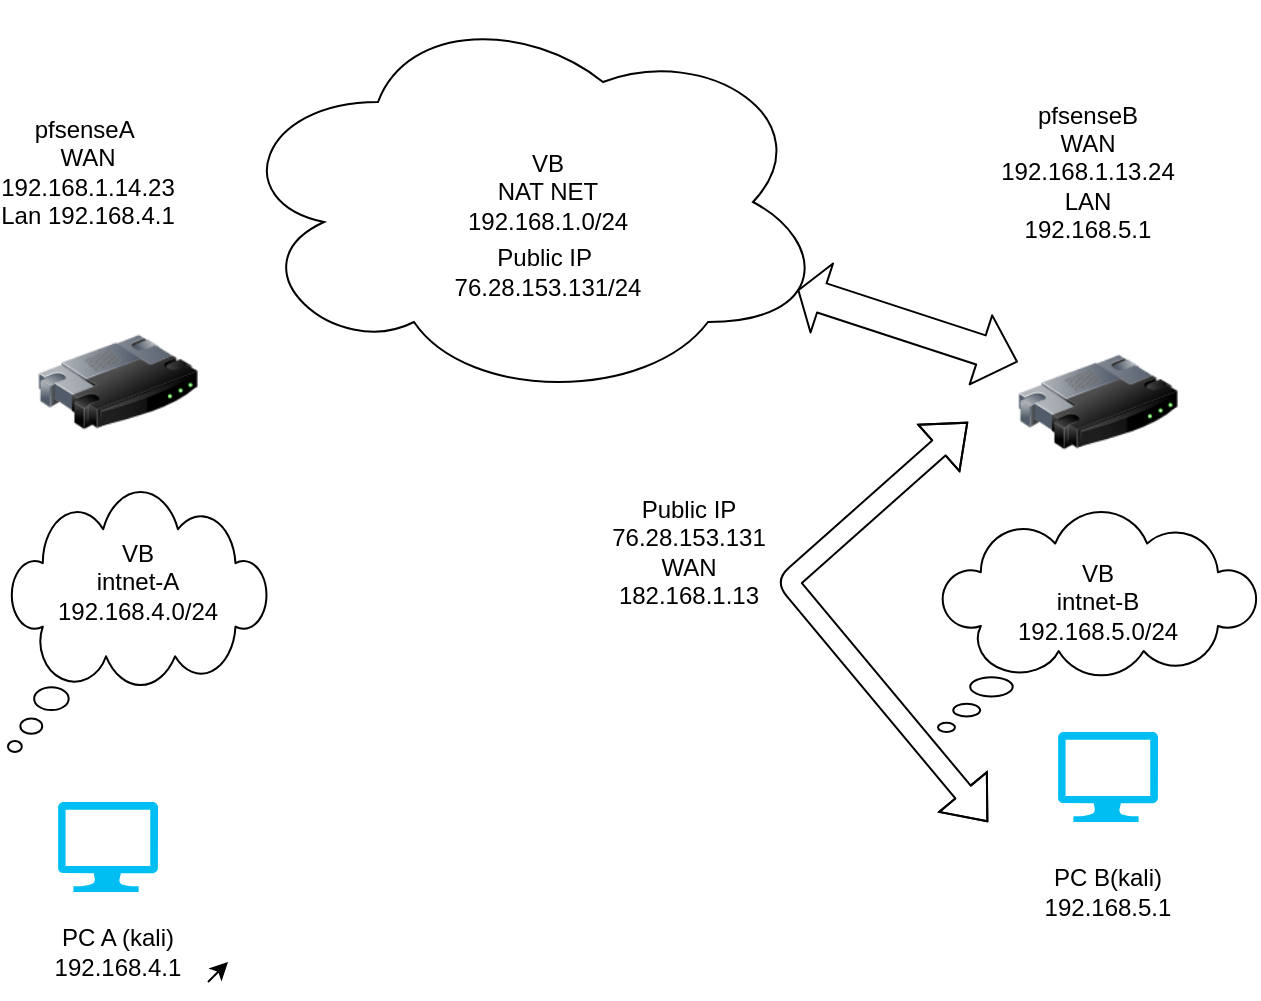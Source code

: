 <mxfile>
    <diagram id="1WlixggcTScCoHuU4nKt" name="Page-1">
        <mxGraphModel dx="1387" dy="1784" grid="1" gridSize="10" guides="1" tooltips="1" connect="1" arrows="1" fold="1" page="1" pageScale="1" pageWidth="850" pageHeight="1100" math="0" shadow="0">
            <root>
                <mxCell id="0"/>
                <mxCell id="1" parent="0"/>
                <mxCell id="2" value="" style="verticalLabelPosition=bottom;html=1;verticalAlign=top;align=center;strokeColor=none;fillColor=#00BEF2;shape=mxgraph.azure.computer;pointerEvents=1;" parent="1" vertex="1">
                    <mxGeometry x="135" y="360" width="50" height="45" as="geometry"/>
                </mxCell>
                <mxCell id="3" value="" style="verticalLabelPosition=bottom;html=1;verticalAlign=top;align=center;strokeColor=none;fillColor=#00BEF2;shape=mxgraph.azure.computer;pointerEvents=1;" parent="1" vertex="1">
                    <mxGeometry x="635" y="325" width="50" height="45" as="geometry"/>
                </mxCell>
                <mxCell id="12" style="edgeStyle=none;html=1;" parent="1" edge="1">
                    <mxGeometry relative="1" as="geometry">
                        <mxPoint x="220" y="440" as="targetPoint"/>
                        <mxPoint x="210" y="450" as="sourcePoint"/>
                    </mxGeometry>
                </mxCell>
                <mxCell id="4" value="PC A (kali)&lt;br&gt;192.168.4.1" style="text;html=1;strokeColor=none;fillColor=none;align=center;verticalAlign=middle;whiteSpace=wrap;rounded=0;" parent="1" vertex="1">
                    <mxGeometry x="135" y="420" width="60" height="30" as="geometry"/>
                </mxCell>
                <mxCell id="5" value="pfsenseA&amp;nbsp;&lt;br&gt;WAN 192.168.1.14.23&lt;br&gt;Lan 192.168.4.1" style="text;html=1;strokeColor=none;fillColor=none;align=center;verticalAlign=middle;whiteSpace=wrap;rounded=0;" parent="1" vertex="1">
                    <mxGeometry x="120" y="30" width="60" height="30" as="geometry"/>
                </mxCell>
                <mxCell id="6" value="" style="whiteSpace=wrap;html=1;shape=mxgraph.basic.cloud_callout" parent="1" vertex="1">
                    <mxGeometry x="110" y="205" width="130" height="130" as="geometry"/>
                </mxCell>
                <mxCell id="8" value="" style="whiteSpace=wrap;html=1;shape=mxgraph.basic.cloud_callout" parent="1" vertex="1">
                    <mxGeometry x="575" y="215" width="160" height="110" as="geometry"/>
                </mxCell>
                <mxCell id="9" value="VB&lt;br&gt;intnet-A&lt;br&gt;192.168.4.0/24" style="text;html=1;strokeColor=none;fillColor=none;align=center;verticalAlign=middle;whiteSpace=wrap;rounded=0;" parent="1" vertex="1">
                    <mxGeometry x="145" y="235" width="60" height="30" as="geometry"/>
                </mxCell>
                <mxCell id="10" value="VB&lt;br&gt;intnet-B&lt;br&gt;192.168.5.0/24" style="text;html=1;strokeColor=none;fillColor=none;align=center;verticalAlign=middle;whiteSpace=wrap;rounded=0;" parent="1" vertex="1">
                    <mxGeometry x="615" y="235" width="80" height="50" as="geometry"/>
                </mxCell>
                <mxCell id="11" value="PC B(kali)&lt;br&gt;192.168.5.1" style="text;html=1;strokeColor=none;fillColor=none;align=center;verticalAlign=middle;whiteSpace=wrap;rounded=0;" parent="1" vertex="1">
                    <mxGeometry x="630" y="390" width="60" height="30" as="geometry"/>
                </mxCell>
                <mxCell id="13" value="" style="image;html=1;image=img/lib/clip_art/networking/Router_128x128.png" parent="1" vertex="1">
                    <mxGeometry x="125" y="110" width="80" height="80" as="geometry"/>
                </mxCell>
                <mxCell id="14" value="" style="image;html=1;image=img/lib/clip_art/networking/Router_128x128.png" parent="1" vertex="1">
                    <mxGeometry x="615" y="120" width="80" height="80" as="geometry"/>
                </mxCell>
                <mxCell id="15" value="pfsenseB&lt;br&gt;WAN&lt;br&gt;192.168.1.13.24&lt;br&gt;LAN&lt;br&gt;192.168.5.1" style="text;html=1;strokeColor=none;fillColor=none;align=center;verticalAlign=middle;whiteSpace=wrap;rounded=0;" parent="1" vertex="1">
                    <mxGeometry x="620" y="30" width="60" height="30" as="geometry"/>
                </mxCell>
                <mxCell id="16" value="" style="ellipse;shape=cloud;whiteSpace=wrap;html=1;" parent="1" vertex="1">
                    <mxGeometry x="220" y="-40" width="300" height="200" as="geometry"/>
                </mxCell>
                <mxCell id="17" value="VB&lt;br&gt;NAT NET&lt;br&gt;192.168.1.0/24" style="text;html=1;strokeColor=none;fillColor=none;align=center;verticalAlign=middle;whiteSpace=wrap;rounded=0;" parent="1" vertex="1">
                    <mxGeometry x="350" y="40" width="60" height="30" as="geometry"/>
                </mxCell>
                <mxCell id="20" value="" style="shape=flexArrow;endArrow=classic;startArrow=classic;html=1;" edge="1" parent="1">
                    <mxGeometry width="100" height="100" relative="1" as="geometry">
                        <mxPoint x="600" y="370" as="sourcePoint"/>
                        <mxPoint x="590" y="170" as="targetPoint"/>
                        <Array as="points">
                            <mxPoint x="500" y="250"/>
                        </Array>
                    </mxGeometry>
                </mxCell>
                <mxCell id="21" value="" style="shape=flexArrow;endArrow=classic;startArrow=classic;html=1;width=15.294;startSize=3.776;entryX=0;entryY=0.25;entryDx=0;entryDy=0;" edge="1" parent="1" source="16" target="14">
                    <mxGeometry width="100" height="100" relative="1" as="geometry">
                        <mxPoint x="510" y="145" as="sourcePoint"/>
                        <mxPoint x="630" y="100" as="targetPoint"/>
                        <Array as="points"/>
                    </mxGeometry>
                </mxCell>
                <mxCell id="22" value="Public IP&amp;nbsp;&lt;br&gt;76.28.153.131/24" style="text;html=1;strokeColor=none;fillColor=none;align=center;verticalAlign=middle;whiteSpace=wrap;rounded=0;" vertex="1" parent="1">
                    <mxGeometry x="350" y="80" width="60" height="30" as="geometry"/>
                </mxCell>
                <mxCell id="30" value="Public IP&lt;br&gt;76.28.153.131&lt;br&gt;WAN&lt;br&gt;182.168.1.13" style="text;html=1;align=center;verticalAlign=middle;resizable=0;points=[];autosize=1;strokeColor=none;fillColor=none;" vertex="1" parent="1">
                    <mxGeometry x="400" y="200" width="100" height="70" as="geometry"/>
                </mxCell>
            </root>
        </mxGraphModel>
    </diagram>
</mxfile>